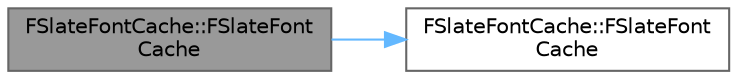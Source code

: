digraph "FSlateFontCache::FSlateFontCache"
{
 // INTERACTIVE_SVG=YES
 // LATEX_PDF_SIZE
  bgcolor="transparent";
  edge [fontname=Helvetica,fontsize=10,labelfontname=Helvetica,labelfontsize=10];
  node [fontname=Helvetica,fontsize=10,shape=box,height=0.2,width=0.4];
  rankdir="LR";
  Node1 [id="Node000001",label="FSlateFontCache::FSlateFont\lCache",height=0.2,width=0.4,color="gray40", fillcolor="grey60", style="filled", fontcolor="black",tooltip=" "];
  Node1 -> Node2 [id="edge1_Node000001_Node000002",color="steelblue1",style="solid",tooltip=" "];
  Node2 [id="Node000002",label="FSlateFontCache::FSlateFont\lCache",height=0.2,width=0.4,color="grey40", fillcolor="white", style="filled",URL="$de/d59/classFSlateFontCache.html#af9a8b828f95334ef92a839cafea386ec",tooltip="Constructor."];
}
